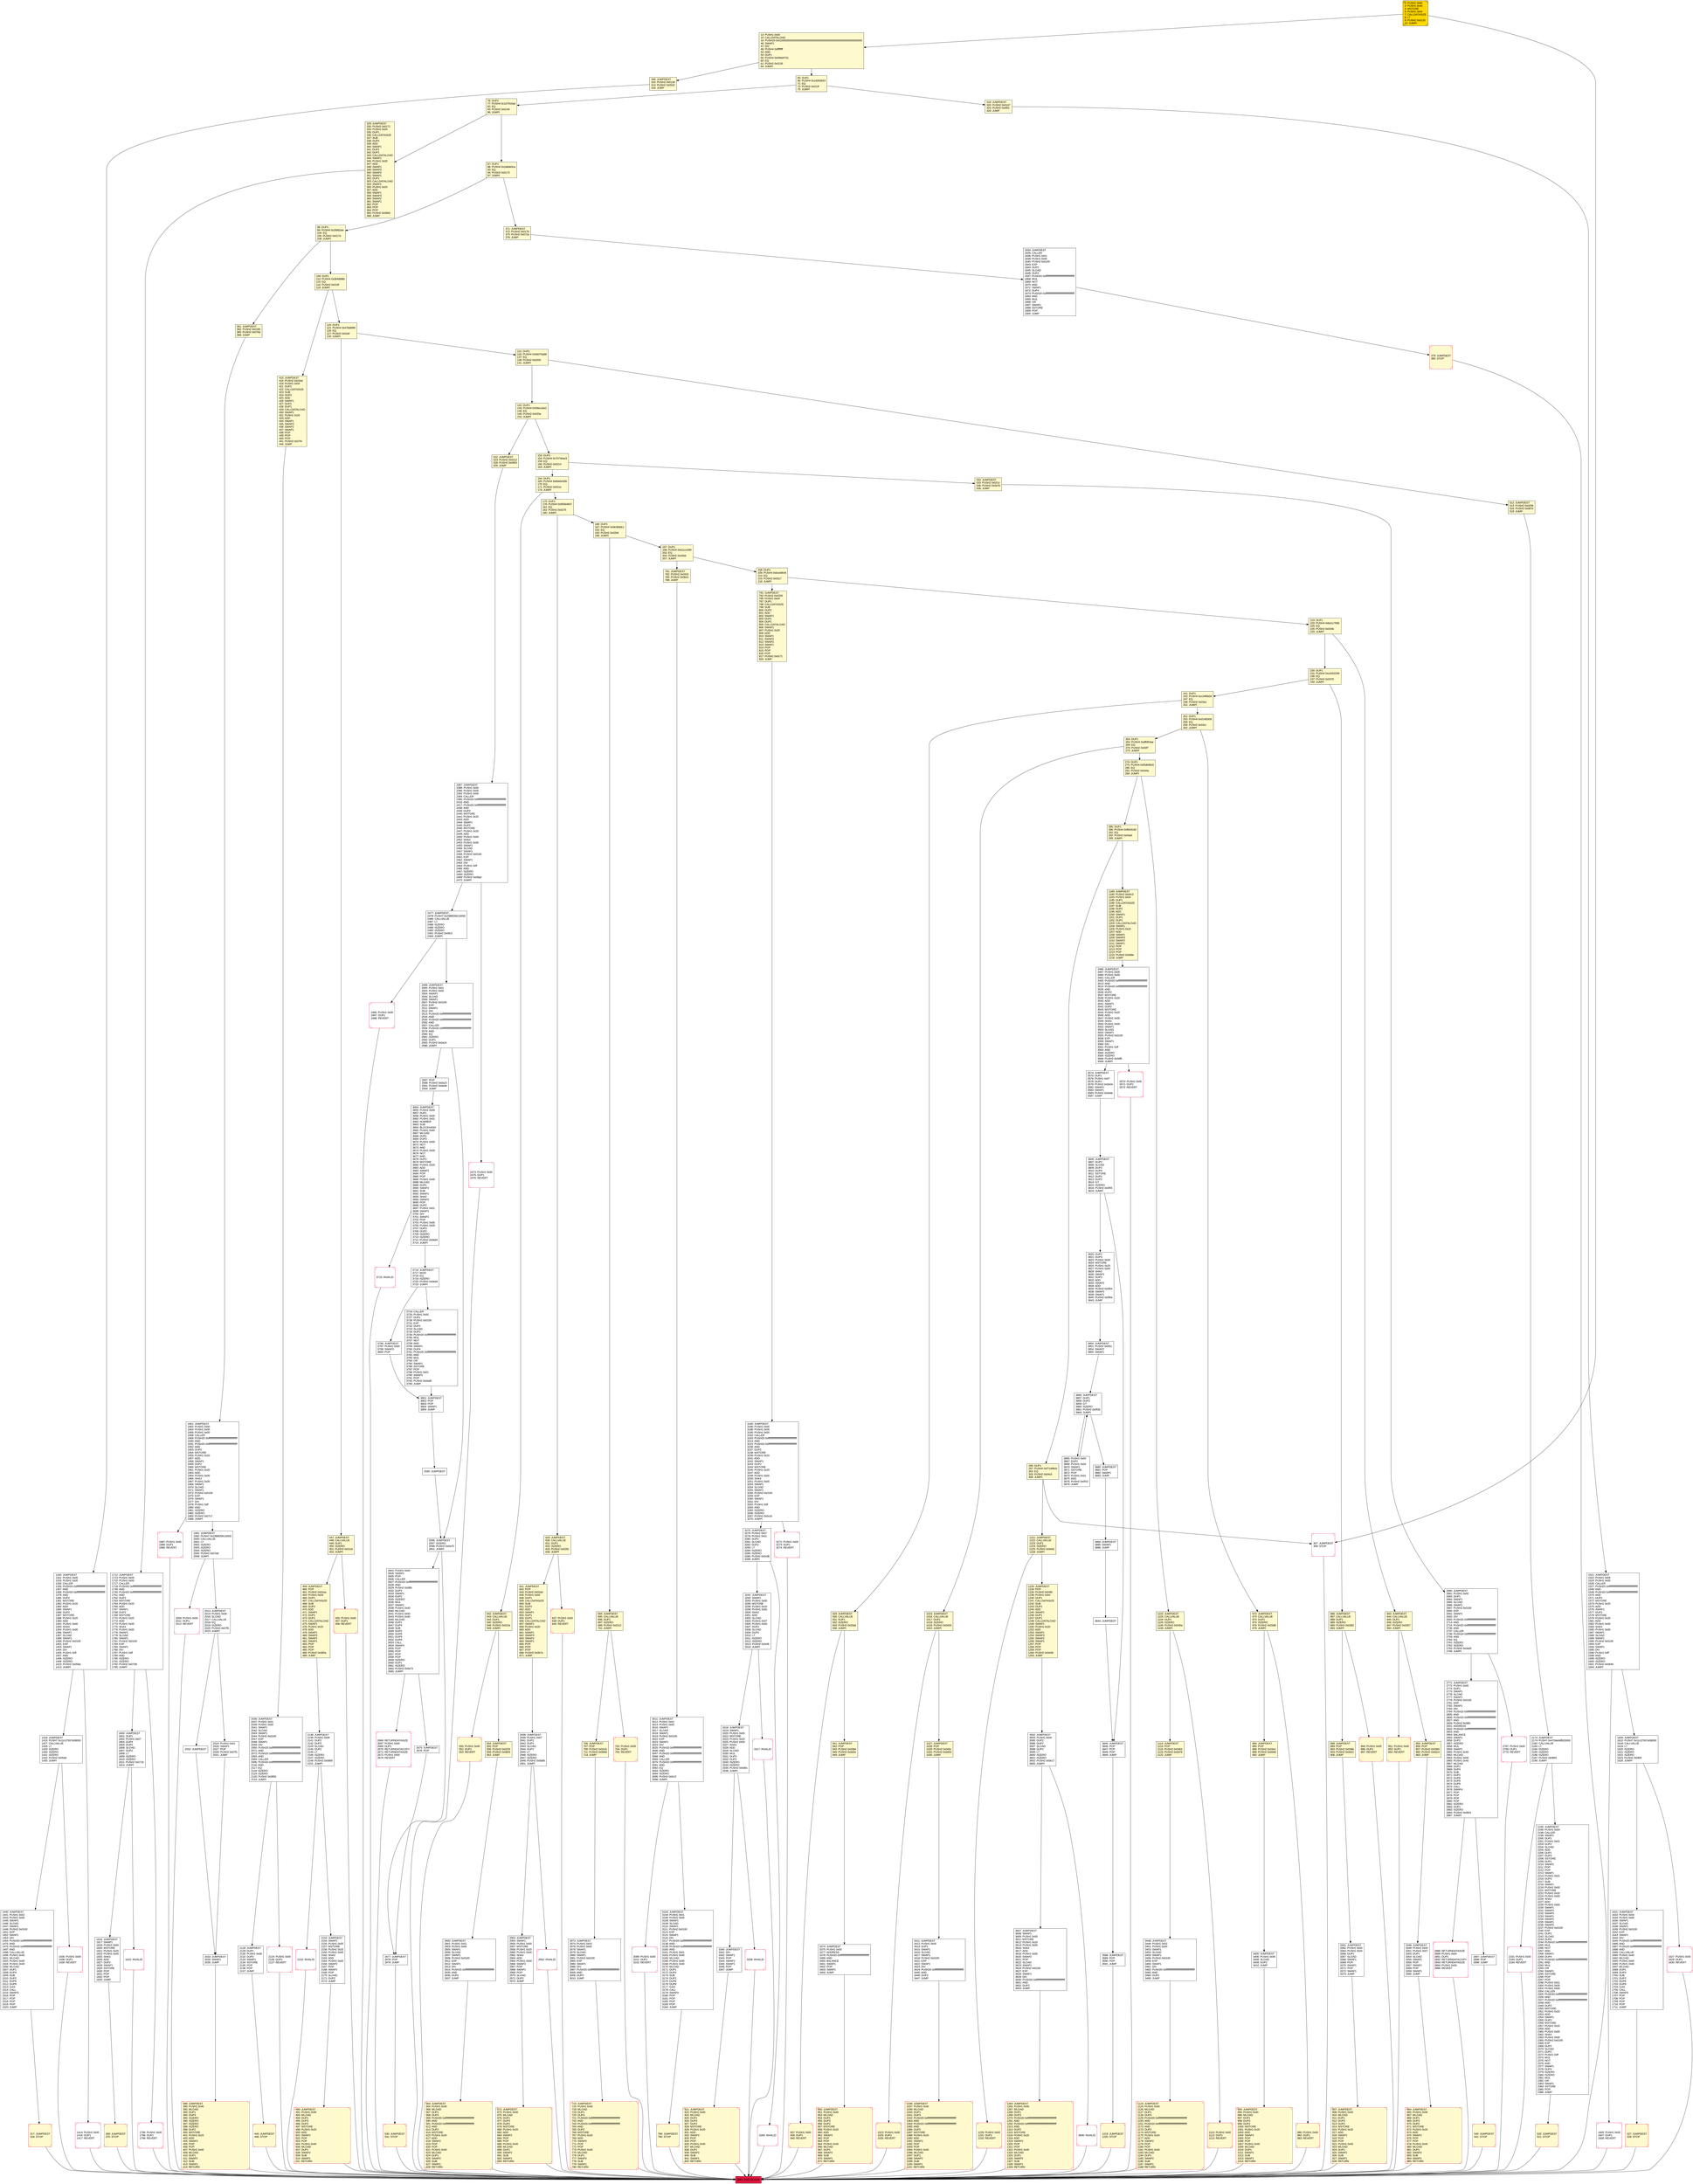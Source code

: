 digraph G {
bgcolor=transparent rankdir=UD;
node [shape=box style=filled color=black fillcolor=white fontname=arial fontcolor=black];
87 [label="87: DUP1\l88: PUSH4 0x2a8de0ca\l93: EQ\l94: PUSH2 0x0173\l97: JUMPI\l" fillcolor=lemonchiffon ];
886 [label="886: JUMPDEST\l887: CALLVALUE\l888: DUP1\l889: ISZERO\l890: PUSH2 0x0382\l893: JUMPI\l" fillcolor=lemonchiffon ];
950 [label="950: JUMPDEST\l951: PUSH1 0x40\l953: MLOAD\l954: DUP1\l955: DUP3\l956: DUP2\l957: MSTORE\l958: PUSH1 0x20\l960: ADD\l961: SWAP2\l962: POP\l963: POP\l964: PUSH1 0x40\l966: MLOAD\l967: DUP1\l968: SWAP2\l969: SUB\l970: SWAP1\l971: RETURN\l" fillcolor=lemonchiffon shape=Msquare color=crimson ];
3486 [label="3486: JUMPDEST\l3487: PUSH1 0x05\l3489: PUSH1 0x00\l3491: CALLER\l3492: PUSH20 0xffffffffffffffffffffffffffffffffffffffff\l3513: AND\l3514: PUSH20 0xffffffffffffffffffffffffffffffffffffffff\l3535: AND\l3536: DUP2\l3537: MSTORE\l3538: PUSH1 0x20\l3540: ADD\l3541: SWAP1\l3542: DUP2\l3543: MSTORE\l3544: PUSH1 0x20\l3546: ADD\l3547: PUSH1 0x00\l3549: SHA3\l3550: PUSH1 0x00\l3552: SWAP1\l3553: SLOAD\l3554: SWAP1\l3555: PUSH2 0x0100\l3558: EXP\l3559: SWAP1\l3560: DIV\l3561: PUSH1 0xff\l3563: AND\l3564: ISZERO\l3565: ISZERO\l3566: PUSH2 0x0df6\l3569: JUMPI\l" ];
0 [label="0: PUSH1 0x80\l2: PUSH1 0x40\l4: MSTORE\l5: PUSH1 0x04\l7: CALLDATASIZE\l8: LT\l9: PUSH2 0x0133\l12: JUMPI\l" fillcolor=lemonchiffon shape=Msquare fillcolor=gold ];
3607 [label="3607: JUMPDEST\l3608: SWAP1\l3609: PUSH1 0x00\l3611: MSTORE\l3612: PUSH1 0x20\l3614: PUSH1 0x00\l3616: SHA3\l3617: ADD\l3618: PUSH1 0x00\l3620: SWAP2\l3621: POP\l3622: SLOAD\l3623: SWAP1\l3624: PUSH2 0x0100\l3627: EXP\l3628: SWAP1\l3629: DIV\l3630: PUSH20 0xffffffffffffffffffffffffffffffffffffffff\l3651: AND\l3652: DUP2\l3653: JUMP\l" ];
937 [label="937: PUSH1 0x00\l939: DUP1\l940: REVERT\l" fillcolor=lemonchiffon shape=Msquare color=crimson ];
2473 [label="2473: PUSH1 0x00\l2475: DUP1\l2476: REVERT\l" shape=Msquare color=crimson ];
241 [label="241: DUP1\l242: PUSH4 0xc34f6b0d\l247: EQ\l248: PUSH2 0x03a1\l251: JUMPI\l" fillcolor=lemonchiffon ];
120 [label="120: DUP1\l121: PUSH4 0x47bb89f0\l126: EQ\l127: PUSH2 0x01bf\l130: JUMPI\l" fillcolor=lemonchiffon ];
781 [label="781: JUMPDEST\l782: PUSH2 0x0315\l785: PUSH2 0x0bc3\l788: JUMP\l" fillcolor=lemonchiffon ];
309 [label="309: JUMPDEST\l310: PUSH2 0x013d\l313: PUSH2 0x0532\l316: JUMP\l" fillcolor=lemonchiffon ];
672 [label="672: JUMPDEST\l673: PUSH1 0x40\l675: MLOAD\l676: DUP1\l677: DUP3\l678: DUP2\l679: MSTORE\l680: PUSH1 0x20\l682: ADD\l683: SWAP2\l684: POP\l685: POP\l686: PUSH1 0x40\l688: MLOAD\l689: DUP1\l690: SWAP2\l691: SUB\l692: SWAP1\l693: RETURN\l" fillcolor=lemonchiffon shape=Msquare color=crimson ];
76 [label="76: DUP1\l77: PUSH4 0x1d7915ad\l82: EQ\l83: PUSH2 0x0149\l86: JUMPI\l" fillcolor=lemonchiffon ];
3796 [label="3796: JUMPDEST\l3797: PUSH1 0x00\l3799: SWAP3\l3800: POP\l" ];
2495 [label="2495: PUSH1 0x00\l2497: DUP1\l2498: REVERT\l" shape=Msquare color=crimson ];
98 [label="98: DUP1\l99: PUSH4 0x2fdfd2ae\l104: EQ\l105: PUSH2 0x017d\l108: JUMPI\l" fillcolor=lemonchiffon ];
702 [label="702: PUSH1 0x00\l704: DUP1\l705: REVERT\l" fillcolor=lemonchiffon shape=Msquare color=crimson ];
3574 [label="3574: JUMPDEST\l3575: DUP1\l3576: PUSH1 0x07\l3578: DUP2\l3579: PUSH2 0x0e04\l3582: SWAP2\l3583: SWAP1\l3584: PUSH2 0x0ede\l3587: JUMP\l" ];
706 [label="706: JUMPDEST\l707: POP\l708: PUSH2 0x02cb\l711: PUSH2 0x0b9d\l714: JUMP\l" fillcolor=lemonchiffon ];
1414 [label="1414: PUSH1 0x00\l1416: DUP1\l1417: REVERT\l" shape=Msquare color=crimson ];
791 [label="791: JUMPDEST\l792: PUSH2 0x0335\l795: PUSH1 0x04\l797: DUP1\l798: CALLDATASIZE\l799: SUB\l800: DUP2\l801: ADD\l802: SWAP1\l803: DUP1\l804: DUP1\l805: CALLDATALOAD\l806: SWAP1\l807: PUSH1 0x20\l809: ADD\l810: SWAP1\l811: SWAP3\l812: SWAP2\l813: SWAP1\l814: POP\l815: POP\l816: POP\l817: PUSH2 0x0c71\l820: JUMP\l" fillcolor=lemonchiffon ];
445 [label="445: JUMPDEST\l446: STOP\l" fillcolor=lemonchiffon shape=Msquare color=crimson ];
1114 [label="1114: JUMPDEST\l1115: POP\l1116: PUSH2 0x0463\l1119: PUSH2 0x0d78\l1122: JUMP\l" fillcolor=lemonchiffon ];
2973 [label="2973: JUMPDEST\l2974: PUSH1 0x03\l2976: PUSH1 0x00\l2978: SWAP1\l2979: SLOAD\l2980: SWAP1\l2981: PUSH2 0x0100\l2984: EXP\l2985: SWAP1\l2986: DIV\l2987: PUSH20 0xffffffffffffffffffffffffffffffffffffffff\l3008: AND\l3009: DUP2\l3010: JUMP\l" ];
2191 [label="2191: PUSH1 0x00\l2193: DUP1\l2194: REVERT\l" shape=Msquare color=crimson ];
109 [label="109: DUP1\l110: PUSH4 0x3b4dbf8b\l115: EQ\l116: PUSH2 0x019f\l119: JUMPI\l" fillcolor=lemonchiffon ];
3887 [label="3887: EXIT BLOCK\l" fillcolor=crimson ];
1123 [label="1123: JUMPDEST\l1124: PUSH1 0x40\l1126: MLOAD\l1127: DUP1\l1128: DUP3\l1129: PUSH20 0xffffffffffffffffffffffffffffffffffffffff\l1150: AND\l1151: PUSH20 0xffffffffffffffffffffffffffffffffffffffff\l1172: AND\l1173: DUP2\l1174: MSTORE\l1175: PUSH1 0x20\l1177: ADD\l1178: SWAP2\l1179: POP\l1180: POP\l1181: PUSH1 0x40\l1183: MLOAD\l1184: DUP1\l1185: SWAP2\l1186: SUB\l1187: SWAP1\l1188: RETURN\l" fillcolor=lemonchiffon shape=Msquare color=crimson ];
3340 [label="3340: JUMPDEST\l3341: DIV\l3342: SWAP1\l3343: POP\l3344: SWAP2\l3345: SWAP1\l3346: POP\l3347: JUMP\l" ];
329 [label="329: JUMPDEST\l330: PUSH2 0x0171\l333: PUSH1 0x04\l335: DUP1\l336: CALLDATASIZE\l337: SUB\l338: DUP2\l339: ADD\l340: SWAP1\l341: DUP1\l342: DUP1\l343: CALLDATALOAD\l344: SWAP1\l345: PUSH1 0x20\l347: ADD\l348: SWAP1\l349: SWAP3\l350: SWAP2\l351: SWAP1\l352: DUP1\l353: CALLDATALOAD\l354: SWAP1\l355: PUSH1 0x20\l357: ADD\l358: SWAP1\l359: SWAP3\l360: SWAP2\l361: SWAP1\l362: POP\l363: POP\l364: POP\l365: PUSH2 0x06b0\l368: JUMP\l" fillcolor=lemonchiffon ];
2952 [label="2952: INVALID\l" shape=Msquare color=crimson ];
907 [label="907: JUMPDEST\l908: PUSH1 0x40\l910: MLOAD\l911: DUP1\l912: DUP3\l913: DUP2\l914: MSTORE\l915: PUSH1 0x20\l917: ADD\l918: SWAP2\l919: POP\l920: POP\l921: PUSH1 0x40\l923: MLOAD\l924: DUP1\l925: SWAP2\l926: SUB\l927: SWAP1\l928: RETURN\l" fillcolor=lemonchiffon shape=Msquare color=crimson ];
230 [label="230: DUP1\l231: PUSH4 0xc2e52206\l236: EQ\l237: PUSH2 0x0376\l240: JUMPI\l" fillcolor=lemonchiffon ];
3715 [label="3715: INVALID\l" shape=Msquare color=crimson ];
131 [label="131: DUP1\l132: PUSH4 0x56075a98\l137: EQ\l138: PUSH2 0x0200\l141: JUMPI\l" fillcolor=lemonchiffon ];
1436 [label="1436: PUSH1 0x00\l1438: DUP1\l1439: REVERT\l" shape=Msquare color=crimson ];
2032 [label="2032: JUMPDEST\l" ];
3820 [label="3820: DUP2\l3821: DUP4\l3822: PUSH1 0x00\l3824: MSTORE\l3825: PUSH1 0x20\l3827: PUSH1 0x00\l3829: SHA3\l3830: SWAP2\l3831: DUP3\l3832: ADD\l3833: SWAP2\l3834: ADD\l3835: PUSH2 0x0f04\l3838: SWAP2\l3839: SWAP1\l3840: PUSH2 0x0f0a\l3843: JUMP\l" ];
3361 [label="3361: JUMPDEST\l3362: PUSH1 0x00\l3364: PUSH1 0x04\l3366: DUP1\l3367: SLOAD\l3368: SWAP1\l3369: POP\l3370: SWAP1\l3371: POP\l3372: SWAP1\l3373: JUMP\l" ];
3185 [label="3185: JUMPDEST\l3186: PUSH1 0x00\l3188: PUSH1 0x05\l3190: PUSH1 0x00\l3192: CALLER\l3193: PUSH20 0xffffffffffffffffffffffffffffffffffffffff\l3214: AND\l3215: PUSH20 0xffffffffffffffffffffffffffffffffffffffff\l3236: AND\l3237: DUP2\l3238: MSTORE\l3239: PUSH1 0x20\l3241: ADD\l3242: SWAP1\l3243: DUP2\l3244: MSTORE\l3245: PUSH1 0x20\l3247: ADD\l3248: PUSH1 0x00\l3250: SHA3\l3251: PUSH1 0x00\l3253: SWAP1\l3254: SLOAD\l3255: SWAP1\l3256: PUSH2 0x0100\l3259: EXP\l3260: SWAP1\l3261: DIV\l3262: PUSH1 0xff\l3264: AND\l3265: ISZERO\l3266: ISZERO\l3267: PUSH2 0x0ccb\l3270: JUMPI\l" ];
2675 [label="2675: JUMPDEST\l2676: POP\l" ];
2033 [label="2033: JUMPDEST\l2034: SWAP1\l2035: JUMP\l" ];
1233 [label="1233: JUMPDEST\l1234: POP\l1235: PUSH2 0x04f0\l1238: PUSH1 0x04\l1240: DUP1\l1241: CALLDATASIZE\l1242: SUB\l1243: DUP2\l1244: ADD\l1245: SWAP1\l1246: DUP1\l1247: DUP1\l1248: CALLDATALOAD\l1249: SWAP1\l1250: PUSH1 0x20\l1252: ADD\l1253: SWAP1\l1254: SWAP3\l1255: SWAP2\l1256: SWAP1\l1257: POP\l1258: POP\l1259: POP\l1260: PUSH2 0x0e08\l1263: JUMP\l" fillcolor=lemonchiffon ];
3291 [label="3291: JUMPDEST\l3292: SWAP1\l3293: PUSH1 0x00\l3295: MSTORE\l3296: PUSH1 0x20\l3298: PUSH1 0x00\l3300: SHA3\l3301: ADD\l3302: SLOAD\l3303: PUSH1 0x07\l3305: PUSH1 0x00\l3307: DUP2\l3308: SLOAD\l3309: DUP2\l3310: LT\l3311: ISZERO\l3312: ISZERO\l3313: PUSH2 0x0cf6\l3316: JUMPI\l" ];
2024 [label="2024: PUSH1 0x01\l2026: SWAP1\l2027: POP\l2028: PUSH2 0x07f1\l2031: JUMP\l" ];
3275 [label="3275: JUMPDEST\l3276: PUSH1 0x07\l3278: PUSH1 0x01\l3280: DUP2\l3281: SLOAD\l3282: DUP2\l3283: LT\l3284: ISZERO\l3285: ISZERO\l3286: PUSH2 0x0cdb\l3289: JUMPI\l" ];
3317 [label="3317: INVALID\l" shape=Msquare color=crimson ];
3318 [label="3318: JUMPDEST\l3319: SWAP1\l3320: PUSH1 0x00\l3322: MSTORE\l3323: PUSH1 0x20\l3325: PUSH1 0x00\l3327: SHA3\l3328: ADD\l3329: SLOAD\l3330: MUL\l3331: DUP3\l3332: DUP2\l3333: ISZERO\l3334: ISZERO\l3335: PUSH2 0x0d0c\l3338: JUMPI\l" ];
274 [label="274: DUP1\l275: PUSH4 0xf5db9820\l280: EQ\l281: PUSH2 0x044e\l284: JUMPI\l" fillcolor=lemonchiffon ];
2477 [label="2477: JUMPDEST\l2478: PUSH7 0x2386f26fc10000\l2486: CALLVALUE\l2487: LT\l2488: ISZERO\l2489: ISZERO\l2490: ISZERO\l2491: PUSH2 0x09c3\l2494: JUMPI\l" ];
3588 [label="3588: JUMPDEST\l3589: POP\l3590: POP\l3591: JUMP\l" ];
3011 [label="3011: JUMPDEST\l3012: PUSH1 0x01\l3014: PUSH1 0x00\l3016: SWAP1\l3017: SLOAD\l3018: SWAP1\l3019: PUSH2 0x0100\l3022: EXP\l3023: SWAP1\l3024: DIV\l3025: PUSH20 0xffffffffffffffffffffffffffffffffffffffff\l3046: AND\l3047: PUSH20 0xffffffffffffffffffffffffffffffffffffffff\l3068: AND\l3069: CALLER\l3070: PUSH20 0xffffffffffffffffffffffffffffffffffffffff\l3091: AND\l3092: EQ\l3093: ISZERO\l3094: ISZERO\l3095: PUSH2 0x0c1f\l3098: JUMPI\l" ];
993 [label="993: JUMPDEST\l994: PUSH1 0x40\l996: MLOAD\l997: DUP1\l998: DUP3\l999: DUP2\l1000: MSTORE\l1001: PUSH1 0x20\l1003: ADD\l1004: SWAP2\l1005: POP\l1006: POP\l1007: PUSH1 0x40\l1009: MLOAD\l1010: DUP1\l1011: SWAP2\l1012: SUB\l1013: SWAP1\l1014: RETURN\l" fillcolor=lemonchiffon shape=Msquare color=crimson ];
2677 [label="2677: JUMPDEST\l2678: POP\l2679: JUMP\l" ];
2680 [label="2680: JUMPDEST\l2681: PUSH1 0x00\l2683: DUP1\l2684: SWAP1\l2685: SLOAD\l2686: SWAP1\l2687: PUSH2 0x0100\l2690: EXP\l2691: SWAP1\l2692: DIV\l2693: PUSH20 0xffffffffffffffffffffffffffffffffffffffff\l2714: AND\l2715: PUSH20 0xffffffffffffffffffffffffffffffffffffffff\l2736: AND\l2737: CALLER\l2738: PUSH20 0xffffffffffffffffffffffffffffffffffffffff\l2759: AND\l2760: EQ\l2761: ISZERO\l2762: ISZERO\l2763: PUSH2 0x0ad3\l2766: JUMPI\l" ];
2888 [label="2888: RETURNDATASIZE\l2889: PUSH1 0x00\l2891: DUP1\l2892: RETURNDATACOPY\l2893: RETURNDATASIZE\l2894: PUSH1 0x00\l2896: REVERT\l" shape=Msquare color=crimson ];
3570 [label="3570: PUSH1 0x00\l3572: DUP1\l3573: REVERT\l" shape=Msquare color=crimson ];
219 [label="219: DUP1\l220: PUSH4 0xbe1c766b\l225: EQ\l226: PUSH2 0x034b\l229: JUMPI\l" fillcolor=lemonchiffon ];
1219 [label="1219: JUMPDEST\l1220: STOP\l" fillcolor=lemonchiffon shape=Msquare color=crimson ];
1418 [label="1418: JUMPDEST\l1419: PUSH7 0x11c37937e08000\l1427: CALLVALUE\l1428: LT\l1429: ISZERO\l1430: ISZERO\l1431: ISZERO\l1432: PUSH2 0x05a0\l1435: JUMPI\l" ];
3865 [label="3865: PUSH1 0x00\l3867: DUP2\l3868: PUSH1 0x00\l3870: SWAP1\l3871: SSTORE\l3872: POP\l3873: PUSH1 0x01\l3875: ADD\l3876: PUSH2 0x0f10\l3879: JUMP\l" ];
972 [label="972: JUMPDEST\l973: CALLVALUE\l974: DUP1\l975: ISZERO\l976: PUSH2 0x03d8\l979: JUMPI\l" fillcolor=lemonchiffon ];
490 [label="490: JUMPDEST\l491: PUSH1 0x40\l493: MLOAD\l494: DUP1\l495: DUP3\l496: DUP2\l497: MSTORE\l498: PUSH1 0x20\l500: ADD\l501: SWAP2\l502: POP\l503: POP\l504: PUSH1 0x40\l506: MLOAD\l507: DUP1\l508: SWAP2\l509: SUB\l510: SWAP1\l511: RETURN\l" fillcolor=lemonchiffon shape=Msquare color=crimson ];
1521 [label="1521: JUMPDEST\l1522: PUSH1 0x05\l1524: PUSH1 0x00\l1526: CALLER\l1527: PUSH20 0xffffffffffffffffffffffffffffffffffffffff\l1548: AND\l1549: PUSH20 0xffffffffffffffffffffffffffffffffffffffff\l1570: AND\l1571: DUP2\l1572: MSTORE\l1573: PUSH1 0x20\l1575: ADD\l1576: SWAP1\l1577: DUP2\l1578: MSTORE\l1579: PUSH1 0x20\l1581: ADD\l1582: PUSH1 0x00\l1584: SHA3\l1585: PUSH1 0x00\l1587: SWAP1\l1588: SLOAD\l1589: SWAP1\l1590: PUSH2 0x0100\l1593: EXP\l1594: SWAP1\l1595: DIV\l1596: PUSH1 0xff\l1598: AND\l1599: ISZERO\l1600: ISZERO\l1601: PUSH2 0x0649\l1604: JUMPI\l" ];
1023 [label="1023: PUSH1 0x00\l1025: DUP1\l1026: REVERT\l" fillcolor=lemonchiffon shape=Msquare color=crimson ];
1036 [label="1036: JUMPDEST\l1037: PUSH1 0x40\l1039: MLOAD\l1040: DUP1\l1041: DUP3\l1042: PUSH20 0xffffffffffffffffffffffffffffffffffffffff\l1063: AND\l1064: PUSH20 0xffffffffffffffffffffffffffffffffffffffff\l1085: AND\l1086: DUP2\l1087: MSTORE\l1088: PUSH1 0x20\l1090: ADD\l1091: SWAP2\l1092: POP\l1093: POP\l1094: PUSH1 0x40\l1096: MLOAD\l1097: DUP1\l1098: SWAP2\l1099: SUB\l1100: SWAP1\l1101: RETURN\l" fillcolor=lemonchiffon shape=Msquare color=crimson ];
563 [label="563: JUMPDEST\l564: PUSH1 0x40\l566: MLOAD\l567: DUP1\l568: DUP3\l569: PUSH20 0xffffffffffffffffffffffffffffffffffffffff\l590: AND\l591: PUSH20 0xffffffffffffffffffffffffffffffffffffffff\l612: AND\l613: DUP2\l614: MSTORE\l615: PUSH1 0x20\l617: ADD\l618: SWAP2\l619: POP\l620: POP\l621: PUSH1 0x40\l623: MLOAD\l624: DUP1\l625: SWAP2\l626: SUB\l627: SWAP1\l628: RETURN\l" fillcolor=lemonchiffon shape=Msquare color=crimson ];
2153 [label="2153: JUMPDEST\l2154: SWAP1\l2155: PUSH1 0x00\l2157: MSTORE\l2158: PUSH1 0x20\l2160: PUSH1 0x00\l2162: SHA3\l2163: ADD\l2164: PUSH1 0x00\l2166: SWAP2\l2167: POP\l2168: SWAP1\l2169: POP\l2170: SLOAD\l2171: DUP2\l2172: JUMP\l" ];
296 [label="296: DUP1\l297: PUSH4 0xf71d96cb\l302: EQ\l303: PUSH2 0x04c5\l306: JUMPI\l" fillcolor=lemonchiffon ];
1987 [label="1987: PUSH1 0x00\l1989: DUP1\l1990: REVERT\l" shape=Msquare color=crimson ];
1712 [label="1712: JUMPDEST\l1713: PUSH1 0x05\l1715: PUSH1 0x00\l1717: CALLER\l1718: PUSH20 0xffffffffffffffffffffffffffffffffffffffff\l1739: AND\l1740: PUSH20 0xffffffffffffffffffffffffffffffffffffffff\l1761: AND\l1762: DUP2\l1763: MSTORE\l1764: PUSH1 0x20\l1766: ADD\l1767: SWAP1\l1768: DUP2\l1769: MSTORE\l1770: PUSH1 0x20\l1772: ADD\l1773: PUSH1 0x00\l1775: SHA3\l1776: PUSH1 0x00\l1778: SWAP1\l1779: SLOAD\l1780: SWAP1\l1781: PUSH2 0x0100\l1784: EXP\l1785: SWAP1\l1786: DIV\l1787: PUSH1 0xff\l1789: AND\l1790: ISZERO\l1791: ISZERO\l1792: PUSH2 0x0708\l1795: JUMPI\l" ];
2499 [label="2499: JUMPDEST\l2500: PUSH1 0x01\l2502: PUSH1 0x00\l2504: SWAP1\l2505: SLOAD\l2506: SWAP1\l2507: PUSH2 0x0100\l2510: EXP\l2511: SWAP1\l2512: DIV\l2513: PUSH20 0xffffffffffffffffffffffffffffffffffffffff\l2534: AND\l2535: PUSH20 0xffffffffffffffffffffffffffffffffffffffff\l2556: AND\l2557: CALLER\l2558: PUSH20 0xffffffffffffffffffffffffffffffffffffffff\l2579: AND\l2580: EQ\l2581: ISZERO\l2582: DUP1\l2583: PUSH2 0x0a24\l2586: JUMPI\l" ];
3411 [label="3411: JUMPDEST\l3412: PUSH1 0x00\l3414: DUP1\l3415: SWAP1\l3416: SLOAD\l3417: SWAP1\l3418: PUSH2 0x0100\l3421: EXP\l3422: SWAP1\l3423: DIV\l3424: PUSH20 0xffffffffffffffffffffffffffffffffffffffff\l3445: AND\l3446: DUP2\l3447: JUMP\l" ];
3290 [label="3290: INVALID\l" shape=Msquare color=crimson ];
455 [label="455: PUSH1 0x00\l457: DUP1\l458: REVERT\l" fillcolor=lemonchiffon shape=Msquare color=crimson ];
3271 [label="3271: PUSH1 0x00\l3273: DUP1\l3274: REVERT\l" shape=Msquare color=crimson ];
1901 [label="1901: JUMPDEST\l1902: PUSH1 0x00\l1904: PUSH1 0x05\l1906: PUSH1 0x00\l1908: CALLER\l1909: PUSH20 0xffffffffffffffffffffffffffffffffffffffff\l1930: AND\l1931: PUSH20 0xffffffffffffffffffffffffffffffffffffffff\l1952: AND\l1953: DUP2\l1954: MSTORE\l1955: PUSH1 0x20\l1957: ADD\l1958: SWAP1\l1959: DUP2\l1960: MSTORE\l1961: PUSH1 0x20\l1963: ADD\l1964: PUSH1 0x00\l1966: SHA3\l1967: PUSH1 0x00\l1969: SWAP1\l1970: SLOAD\l1971: SWAP1\l1972: PUSH2 0x0100\l1975: EXP\l1976: SWAP1\l1977: DIV\l1978: PUSH1 0xff\l1980: AND\l1981: ISZERO\l1982: ISZERO\l1983: PUSH2 0x07c7\l1986: JUMPI\l" ];
1800 [label="1800: JUMPDEST\l1801: DUP1\l1802: PUSH1 0x07\l1804: DUP4\l1805: DUP2\l1806: SLOAD\l1807: DUP2\l1808: LT\l1809: ISZERO\l1810: ISZERO\l1811: PUSH2 0x0718\l1814: JUMPI\l" ];
3716 [label="3716: JUMPDEST\l3717: MOD\l3718: EQ\l3719: ISZERO\l3720: PUSH2 0x0ed4\l3723: JUMPI\l" ];
1229 [label="1229: PUSH1 0x00\l1231: DUP1\l1232: REVERT\l" fillcolor=lemonchiffon shape=Msquare color=crimson ];
2767 [label="2767: PUSH1 0x00\l2769: DUP1\l2770: REVERT\l" shape=Msquare color=crimson ];
2666 [label="2666: RETURNDATASIZE\l2667: PUSH1 0x00\l2669: DUP1\l2670: RETURNDATACOPY\l2671: RETURNDATASIZE\l2672: PUSH1 0x00\l2674: REVERT\l" shape=Msquare color=crimson ];
694 [label="694: JUMPDEST\l695: CALLVALUE\l696: DUP1\l697: ISZERO\l698: PUSH2 0x02c2\l701: JUMPI\l" fillcolor=lemonchiffon ];
65 [label="65: DUP1\l66: PUSH4 0x1d263b53\l71: EQ\l72: PUSH2 0x013f\l75: JUMPI\l" fillcolor=lemonchiffon ];
980 [label="980: PUSH1 0x00\l982: DUP1\l983: REVERT\l" fillcolor=lemonchiffon shape=Msquare color=crimson ];
1609 [label="1609: JUMPDEST\l1610: PUSH7 0x11c37937e08000\l1618: CALLVALUE\l1619: LT\l1620: ISZERO\l1621: ISZERO\l1622: ISZERO\l1623: PUSH2 0x065f\l1626: JUMPI\l" ];
2897 [label="2897: JUMPDEST\l2898: POP\l2899: JUMP\l" ];
3348 [label="3348: JUMPDEST\l3349: PUSH1 0x00\l3351: PUSH1 0x07\l3353: DUP1\l3354: SLOAD\l3355: SWAP1\l3356: POP\l3357: SWAP1\l3358: POP\l3359: SWAP1\l3360: JUMP\l" ];
2009 [label="2009: PUSH1 0x00\l2011: DUP1\l2012: REVERT\l" shape=Msquare color=crimson ];
2128 [label="2128: JUMPDEST\l2129: DUP1\l2130: PUSH1 0x06\l2132: DUP2\l2133: SWAP1\l2134: SSTORE\l2135: POP\l2136: POP\l2137: JUMP\l" ];
252 [label="252: DUP1\l253: PUSH4 0xd1efd30d\l258: EQ\l259: PUSH2 0x03cc\l262: JUMPI\l" fillcolor=lemonchiffon ];
1440 [label="1440: JUMPDEST\l1441: PUSH1 0x02\l1443: PUSH1 0x00\l1445: SWAP1\l1446: SLOAD\l1447: SWAP1\l1448: PUSH2 0x0100\l1451: EXP\l1452: SWAP1\l1453: DIV\l1454: PUSH20 0xffffffffffffffffffffffffffffffffffffffff\l1475: AND\l1476: PUSH20 0xffffffffffffffffffffffffffffffffffffffff\l1497: AND\l1498: CALLVALUE\l1499: PUSH1 0x40\l1501: MLOAD\l1502: PUSH1 0x00\l1504: PUSH1 0x40\l1506: MLOAD\l1507: DUP1\l1508: DUP4\l1509: SUB\l1510: DUP2\l1511: DUP6\l1512: DUP8\l1513: GAS\l1514: CALL\l1515: SWAP3\l1516: POP\l1517: POP\l1518: POP\l1519: POP\l1520: JUMP\l" ];
3724 [label="3724: CALLER\l3725: PUSH1 0x00\l3727: DUP1\l3728: PUSH2 0x0100\l3731: EXP\l3732: DUP2\l3733: SLOAD\l3734: DUP2\l3735: PUSH20 0xffffffffffffffffffffffffffffffffffffffff\l3756: MUL\l3757: NOT\l3758: AND\l3759: SWAP1\l3760: DUP4\l3761: PUSH20 0xffffffffffffffffffffffffffffffffffffffff\l3782: AND\l3783: MUL\l3784: OR\l3785: SWAP1\l3786: SSTORE\l3787: POP\l3788: PUSH1 0x01\l3790: SWAP3\l3791: POP\l3792: PUSH2 0x0ed9\l3795: JUMP\l" ];
542 [label="542: JUMPDEST\l543: CALLVALUE\l544: DUP1\l545: ISZERO\l546: PUSH2 0x022a\l549: JUMPI\l" fillcolor=lemonchiffon ];
789 [label="789: JUMPDEST\l790: STOP\l" fillcolor=lemonchiffon shape=Msquare color=crimson ];
1991 [label="1991: JUMPDEST\l1992: PUSH7 0x2386f26fc10000\l2000: CALLVALUE\l2001: LT\l2002: ISZERO\l2003: ISZERO\l2004: ISZERO\l2005: PUSH2 0x07dd\l2008: JUMPI\l" ];
2953 [label="2953: JUMPDEST\l2954: SWAP1\l2955: PUSH1 0x00\l2957: MSTORE\l2958: PUSH1 0x20\l2960: PUSH1 0x00\l2962: SHA3\l2963: ADD\l2964: PUSH1 0x00\l2966: SWAP2\l2967: POP\l2968: SWAP1\l2969: POP\l2970: SLOAD\l2971: DUP2\l2972: JUMP\l" ];
2602 [label="2602: PUSH1 0x00\l2604: SWAP1\l2605: POP\l2606: CALLER\l2607: PUSH20 0xffffffffffffffffffffffffffffffffffffffff\l2628: AND\l2629: PUSH2 0x08fc\l2632: DUP3\l2633: SWAP1\l2634: DUP2\l2635: ISZERO\l2636: MUL\l2637: SWAP1\l2638: PUSH1 0x40\l2640: MLOAD\l2641: PUSH1 0x00\l2643: PUSH1 0x40\l2645: MLOAD\l2646: DUP1\l2647: DUP4\l2648: SUB\l2649: DUP2\l2650: DUP6\l2651: DUP9\l2652: DUP9\l2653: CALL\l2654: SWAP4\l2655: POP\l2656: POP\l2657: POP\l2658: POP\l2659: ISZERO\l2660: DUP1\l2661: ISZERO\l2662: PUSH2 0x0a73\l2665: JUMPI\l" ];
3801 [label="3801: JUMPDEST\l3802: POP\l3803: POP\l3804: SWAP1\l3805: JUMP\l" ];
1221 [label="1221: JUMPDEST\l1222: CALLVALUE\l1223: DUP1\l1224: ISZERO\l1225: PUSH2 0x04d1\l1228: JUMPI\l" fillcolor=lemonchiffon ];
530 [label="530: JUMPDEST\l531: STOP\l" fillcolor=lemonchiffon shape=Msquare color=crimson ];
821 [label="821: JUMPDEST\l822: PUSH1 0x40\l824: MLOAD\l825: DUP1\l826: DUP3\l827: DUP2\l828: MSTORE\l829: PUSH1 0x20\l831: ADD\l832: SWAP2\l833: POP\l834: POP\l835: PUSH1 0x40\l837: MLOAD\l838: DUP1\l839: SWAP2\l840: SUB\l841: SWAP1\l842: RETURN\l" fillcolor=lemonchiffon shape=Msquare color=crimson ];
550 [label="550: PUSH1 0x00\l552: DUP1\l553: REVERT\l" fillcolor=lemonchiffon shape=Msquare color=crimson ];
540 [label="540: JUMPDEST\l541: STOP\l" fillcolor=lemonchiffon shape=Msquare color=crimson ];
1027 [label="1027: JUMPDEST\l1028: POP\l1029: PUSH2 0x040c\l1032: PUSH2 0x0d53\l1035: JUMP\l" fillcolor=lemonchiffon ];
3103 [label="3103: JUMPDEST\l3104: PUSH1 0x01\l3106: PUSH1 0x00\l3108: SWAP1\l3109: SLOAD\l3110: SWAP1\l3111: PUSH2 0x0100\l3114: EXP\l3115: SWAP1\l3116: DIV\l3117: PUSH20 0xffffffffffffffffffffffffffffffffffffffff\l3138: AND\l3139: PUSH20 0xffffffffffffffffffffffffffffffffffffffff\l3160: AND\l3161: PUSH1 0x01\l3163: PUSH1 0x40\l3165: MLOAD\l3166: PUSH1 0x00\l3168: PUSH1 0x40\l3170: MLOAD\l3171: DUP1\l3172: DUP4\l3173: SUB\l3174: DUP2\l3175: DUP6\l3176: DUP8\l3177: GAS\l3178: CALL\l3179: SWAP3\l3180: POP\l3181: POP\l3182: POP\l3183: POP\l3184: JUMP\l" ];
522 [label="522: JUMPDEST\l523: PUSH2 0x0212\l526: PUSH2 0x0953\l529: JUMP\l" fillcolor=lemonchiffon ];
2596 [label="2596: JUMPDEST\l2597: ISZERO\l2598: PUSH2 0x0a75\l2601: JUMPI\l" ];
319 [label="319: JUMPDEST\l320: PUSH2 0x0147\l323: PUSH2 0x05f1\l326: JUMP\l" fillcolor=lemonchiffon ];
186 [label="186: DUP1\l187: PUSH4 0x9e3b9dc1\l192: EQ\l193: PUSH2 0x02b6\l196: JUMPI\l" fillcolor=lemonchiffon ];
381 [label="381: JUMPDEST\l382: PUSH2 0x0185\l385: PUSH2 0x076d\l388: JUMP\l" fillcolor=lemonchiffon ];
3374 [label="3374: JUMPDEST\l3375: PUSH1 0x00\l3377: ADDRESS\l3378: PUSH20 0xffffffffffffffffffffffffffffffffffffffff\l3399: AND\l3400: BALANCE\l3401: SWAP1\l3402: POP\l3403: SWAP1\l3404: JUMP\l" ];
2938 [label="2938: JUMPDEST\l2939: PUSH1 0x07\l2941: DUP2\l2942: DUP2\l2943: SLOAD\l2944: DUP2\l2945: LT\l2946: ISZERO\l2947: ISZERO\l2948: PUSH2 0x0b89\l2951: JUMPI\l" ];
197 [label="197: DUP1\l198: PUSH4 0xb11cc099\l203: EQ\l204: PUSH2 0x030d\l207: JUMPI\l" fillcolor=lemonchiffon ];
208 [label="208: DUP1\l209: PUSH4 0xbced9cfd\l214: EQ\l215: PUSH2 0x0317\l218: JUMPI\l" fillcolor=lemonchiffon ];
715 [label="715: JUMPDEST\l716: PUSH1 0x40\l718: MLOAD\l719: DUP1\l720: DUP3\l721: PUSH20 0xffffffffffffffffffffffffffffffffffffffff\l742: AND\l743: PUSH20 0xffffffffffffffffffffffffffffffffffffffff\l764: AND\l765: DUP2\l766: MSTORE\l767: PUSH1 0x20\l769: ADD\l770: SWAP2\l771: POP\l772: POP\l773: PUSH1 0x40\l775: MLOAD\l776: DUP1\l777: SWAP2\l778: SUB\l779: SWAP1\l780: RETURN\l" fillcolor=lemonchiffon shape=Msquare color=crimson ];
3884 [label="3884: JUMPDEST\l3885: SWAP1\l3886: JUMP\l" ];
415 [label="415: JUMPDEST\l416: PUSH2 0x01bd\l419: PUSH1 0x04\l421: DUP1\l422: CALLDATASIZE\l423: SUB\l424: DUP2\l425: ADD\l426: SWAP1\l427: DUP1\l428: DUP1\l429: CALLDATALOAD\l430: SWAP1\l431: PUSH1 0x20\l433: ADD\l434: SWAP1\l435: SWAP3\l436: SWAP2\l437: SWAP1\l438: POP\l439: POP\l440: POP\l441: PUSH2 0x07f4\l444: JUMP\l" fillcolor=lemonchiffon ];
142 [label="142: DUP1\l143: PUSH4 0x59eca3e2\l148: EQ\l149: PUSH2 0x020a\l152: JUMPI\l" fillcolor=lemonchiffon ];
520 [label="520: JUMPDEST\l521: STOP\l" fillcolor=lemonchiffon shape=Msquare color=crimson ];
3856 [label="3856: JUMPDEST\l3857: DUP1\l3858: DUP3\l3859: GT\l3860: ISZERO\l3861: PUSH2 0x0f28\l3864: JUMPI\l" ];
1834 [label="1834: JUMPDEST\l1835: CALLER\l1836: PUSH1 0x01\l1838: PUSH1 0x00\l1840: PUSH2 0x0100\l1843: EXP\l1844: DUP2\l1845: SLOAD\l1846: DUP2\l1847: PUSH20 0xffffffffffffffffffffffffffffffffffffffff\l1868: MUL\l1869: NOT\l1870: AND\l1871: SWAP1\l1872: DUP4\l1873: PUSH20 0xffffffffffffffffffffffffffffffffffffffff\l1894: AND\l1895: MUL\l1896: OR\l1897: SWAP1\l1898: SSTORE\l1899: POP\l1900: JUMP\l" ];
371 [label="371: JUMPDEST\l372: PUSH2 0x017b\l375: PUSH2 0x072a\l378: JUMP\l" fillcolor=lemonchiffon ];
1264 [label="1264: JUMPDEST\l1265: PUSH1 0x40\l1267: MLOAD\l1268: DUP1\l1269: DUP3\l1270: PUSH20 0xffffffffffffffffffffffffffffffffffffffff\l1291: AND\l1292: PUSH20 0xffffffffffffffffffffffffffffffffffffffff\l1313: AND\l1314: DUP2\l1315: MSTORE\l1316: PUSH1 0x20\l1318: ADD\l1319: SWAP2\l1320: POP\l1321: POP\l1322: PUSH1 0x40\l1324: MLOAD\l1325: DUP1\l1326: SWAP2\l1327: SUB\l1328: SWAP1\l1329: RETURN\l" fillcolor=lemonchiffon shape=Msquare color=crimson ];
1796 [label="1796: PUSH1 0x00\l1798: DUP1\l1799: REVERT\l" shape=Msquare color=crimson ];
307 [label="307: JUMPDEST\l308: STOP\l" shape=Msquare color=crimson ];
1815 [label="1815: INVALID\l" shape=Msquare color=crimson ];
317 [label="317: JUMPDEST\l318: STOP\l" fillcolor=lemonchiffon shape=Msquare color=crimson ];
2771 [label="2771: JUMPDEST\l2772: PUSH1 0x00\l2774: DUP1\l2775: SWAP1\l2776: SLOAD\l2777: SWAP1\l2778: PUSH2 0x0100\l2781: EXP\l2782: SWAP1\l2783: DIV\l2784: PUSH20 0xffffffffffffffffffffffffffffffffffffffff\l2805: AND\l2806: PUSH20 0xffffffffffffffffffffffffffffffffffffffff\l2827: AND\l2828: PUSH2 0x08fc\l2831: ADDRESS\l2832: PUSH20 0xffffffffffffffffffffffffffffffffffffffff\l2853: AND\l2854: BALANCE\l2855: SWAP1\l2856: DUP2\l2857: ISZERO\l2858: MUL\l2859: SWAP1\l2860: PUSH1 0x40\l2862: MLOAD\l2863: PUSH1 0x00\l2865: PUSH1 0x40\l2867: MLOAD\l2868: DUP1\l2869: DUP4\l2870: SUB\l2871: DUP2\l2872: DUP6\l2873: DUP9\l2874: DUP9\l2875: CALL\l2876: SWAP4\l2877: POP\l2878: POP\l2879: POP\l2880: POP\l2881: ISZERO\l2882: DUP1\l2883: ISZERO\l2884: PUSH2 0x0b51\l2887: JUMPI\l" ];
3606 [label="3606: INVALID\l" shape=Msquare color=crimson ];
3850 [label="3850: JUMPDEST\l3851: PUSH2 0x0f2c\l3854: SWAP2\l3855: SWAP1\l" ];
285 [label="285: DUP1\l286: PUSH4 0xf6fc8160\l291: EQ\l292: PUSH2 0x04a5\l295: JUMPI\l" fillcolor=lemonchiffon ];
641 [label="641: JUMPDEST\l642: POP\l643: PUSH2 0x02a0\l646: PUSH1 0x04\l648: DUP1\l649: CALLDATASIZE\l650: SUB\l651: DUP2\l652: ADD\l653: SWAP1\l654: DUP1\l655: DUP1\l656: CALLDATALOAD\l657: SWAP1\l658: PUSH1 0x20\l660: ADD\l661: SWAP1\l662: SWAP3\l663: SWAP2\l664: SWAP1\l665: POP\l666: POP\l667: POP\l668: PUSH2 0x0b7a\l671: JUMP\l" fillcolor=lemonchiffon ];
512 [label="512: JUMPDEST\l513: PUSH2 0x0208\l516: PUSH2 0x087d\l519: JUMP\l" fillcolor=lemonchiffon ];
2387 [label="2387: JUMPDEST\l2388: PUSH1 0x00\l2390: PUSH1 0x05\l2392: PUSH1 0x00\l2394: CALLER\l2395: PUSH20 0xffffffffffffffffffffffffffffffffffffffff\l2416: AND\l2417: PUSH20 0xffffffffffffffffffffffffffffffffffffffff\l2438: AND\l2439: DUP2\l2440: MSTORE\l2441: PUSH1 0x20\l2443: ADD\l2444: SWAP1\l2445: DUP2\l2446: MSTORE\l2447: PUSH1 0x20\l2449: ADD\l2450: PUSH1 0x00\l2452: SHA3\l2453: PUSH1 0x00\l2455: SWAP1\l2456: SLOAD\l2457: SWAP1\l2458: PUSH2 0x0100\l2461: EXP\l2462: SWAP1\l2463: DIV\l2464: PUSH1 0xff\l2466: AND\l2467: ISZERO\l2468: ISZERO\l2469: PUSH2 0x09ad\l2472: JUMPI\l" ];
2013 [label="2013: JUMPDEST\l2014: PUSH1 0x06\l2016: SLOAD\l2017: CALLVALUE\l2018: EQ\l2019: ISZERO\l2020: PUSH2 0x07f0\l2023: JUMPI\l" ];
164 [label="164: DUP1\l165: PUSH4 0x8da5cb5b\l170: EQ\l171: PUSH2 0x021e\l174: JUMPI\l" fillcolor=lemonchiffon ];
3339 [label="3339: INVALID\l" shape=Msquare color=crimson ];
13 [label="13: PUSH1 0x00\l15: CALLDATALOAD\l16: PUSH29 0x0100000000000000000000000000000000000000000000000000000000\l46: SWAP1\l47: DIV\l48: PUSH4 0xffffffff\l53: AND\l54: DUP1\l55: PUSH4 0x066d4701\l60: EQ\l61: PUSH2 0x0135\l64: JUMPI\l" fillcolor=lemonchiffon ];
447 [label="447: JUMPDEST\l448: CALLVALUE\l449: DUP1\l450: ISZERO\l451: PUSH2 0x01cb\l454: JUMPI\l" fillcolor=lemonchiffon ];
389 [label="389: JUMPDEST\l390: PUSH1 0x40\l392: MLOAD\l393: DUP1\l394: DUP3\l395: ISZERO\l396: ISZERO\l397: ISZERO\l398: ISZERO\l399: DUP2\l400: MSTORE\l401: PUSH1 0x20\l403: ADD\l404: SWAP2\l405: POP\l406: POP\l407: PUSH1 0x40\l409: MLOAD\l410: DUP1\l411: SWAP2\l412: SUB\l413: SWAP1\l414: RETURN\l" fillcolor=lemonchiffon shape=Msquare color=crimson ];
984 [label="984: JUMPDEST\l985: POP\l986: PUSH2 0x03e1\l989: PUSH2 0x0d4d\l992: JUMP\l" fillcolor=lemonchiffon ];
3099 [label="3099: PUSH1 0x00\l3101: DUP1\l3102: REVERT\l" shape=Msquare color=crimson ];
898 [label="898: JUMPDEST\l899: POP\l900: PUSH2 0x038b\l903: PUSH2 0x0d21\l906: JUMP\l" fillcolor=lemonchiffon ];
2587 [label="2587: POP\l2588: PUSH2 0x0a23\l2591: PUSH2 0x0e46\l2594: JUMP\l" ];
929 [label="929: JUMPDEST\l930: CALLVALUE\l931: DUP1\l932: ISZERO\l933: PUSH2 0x03ad\l936: JUMPI\l" fillcolor=lemonchiffon ];
2900 [label="2900: JUMPDEST\l2901: PUSH1 0x01\l2903: PUSH1 0x00\l2905: SWAP1\l2906: SLOAD\l2907: SWAP1\l2908: PUSH2 0x0100\l2911: EXP\l2912: SWAP1\l2913: DIV\l2914: PUSH20 0xffffffffffffffffffffffffffffffffffffffff\l2935: AND\l2936: DUP2\l2937: JUMP\l" ];
3844 [label="3844: JUMPDEST\l" ];
1816 [label="1816: JUMPDEST\l1817: SWAP1\l1818: PUSH1 0x00\l1820: MSTORE\l1821: PUSH1 0x20\l1823: PUSH1 0x00\l1825: SHA3\l1826: ADD\l1827: DUP2\l1828: SWAP1\l1829: SSTORE\l1830: POP\l1831: POP\l1832: POP\l1833: JUMP\l" ];
3592 [label="3592: JUMPDEST\l3593: PUSH1 0x04\l3595: DUP2\l3596: DUP2\l3597: SLOAD\l3598: DUP2\l3599: LT\l3600: ISZERO\l3601: ISZERO\l3602: PUSH2 0x0e17\l3605: JUMPI\l" ];
843 [label="843: JUMPDEST\l844: CALLVALUE\l845: DUP1\l846: ISZERO\l847: PUSH2 0x0357\l850: JUMPI\l" fillcolor=lemonchiffon ];
3448 [label="3448: JUMPDEST\l3449: PUSH1 0x02\l3451: PUSH1 0x00\l3453: SWAP1\l3454: SLOAD\l3455: SWAP1\l3456: PUSH2 0x0100\l3459: EXP\l3460: SWAP1\l3461: DIV\l3462: PUSH20 0xffffffffffffffffffffffffffffffffffffffff\l3483: AND\l3484: DUP2\l3485: JUMP\l" ];
153 [label="153: DUP1\l154: PUSH4 0x70740ac9\l159: EQ\l160: PUSH2 0x0214\l163: JUMPI\l" fillcolor=lemonchiffon ];
327 [label="327: JUMPDEST\l328: STOP\l" fillcolor=lemonchiffon shape=Msquare color=crimson ];
864 [label="864: JUMPDEST\l865: PUSH1 0x40\l867: MLOAD\l868: DUP1\l869: DUP3\l870: DUP2\l871: MSTORE\l872: PUSH1 0x20\l874: ADD\l875: SWAP2\l876: POP\l877: POP\l878: PUSH1 0x40\l880: MLOAD\l881: DUP1\l882: SWAP2\l883: SUB\l884: SWAP1\l885: RETURN\l" fillcolor=lemonchiffon shape=Msquare color=crimson ];
2152 [label="2152: INVALID\l" shape=Msquare color=crimson ];
1102 [label="1102: JUMPDEST\l1103: CALLVALUE\l1104: DUP1\l1105: ISZERO\l1106: PUSH2 0x045a\l1109: JUMPI\l" fillcolor=lemonchiffon ];
637 [label="637: PUSH1 0x00\l639: DUP1\l640: REVERT\l" fillcolor=lemonchiffon shape=Msquare color=crimson ];
3405 [label="3405: JUMPDEST\l3406: PUSH1 0x06\l3408: SLOAD\l3409: DUP2\l3410: JUMP\l" ];
629 [label="629: JUMPDEST\l630: CALLVALUE\l631: DUP1\l632: ISZERO\l633: PUSH2 0x0281\l636: JUMPI\l" fillcolor=lemonchiffon ];
894 [label="894: PUSH1 0x00\l896: DUP1\l897: REVERT\l" fillcolor=lemonchiffon shape=Msquare color=crimson ];
2195 [label="2195: JUMPDEST\l2196: PUSH1 0x04\l2198: CALLER\l2199: SWAP1\l2200: DUP1\l2201: PUSH1 0x01\l2203: DUP2\l2204: SLOAD\l2205: ADD\l2206: DUP1\l2207: DUP3\l2208: SSTORE\l2209: DUP1\l2210: SWAP2\l2211: POP\l2212: POP\l2213: SWAP1\l2214: PUSH1 0x01\l2216: DUP3\l2217: SUB\l2218: SWAP1\l2219: PUSH1 0x00\l2221: MSTORE\l2222: PUSH1 0x20\l2224: PUSH1 0x00\l2226: SHA3\l2227: ADD\l2228: PUSH1 0x00\l2230: SWAP1\l2231: SWAP2\l2232: SWAP3\l2233: SWAP1\l2234: SWAP2\l2235: SWAP1\l2236: SWAP2\l2237: PUSH2 0x0100\l2240: EXP\l2241: DUP2\l2242: SLOAD\l2243: DUP2\l2244: PUSH20 0xffffffffffffffffffffffffffffffffffffffff\l2265: MUL\l2266: NOT\l2267: AND\l2268: SWAP1\l2269: DUP4\l2270: PUSH20 0xffffffffffffffffffffffffffffffffffffffff\l2291: AND\l2292: MUL\l2293: OR\l2294: SWAP1\l2295: SSTORE\l2296: POP\l2297: POP\l2298: PUSH1 0x01\l2300: PUSH1 0x05\l2302: PUSH1 0x00\l2304: CALLER\l2305: PUSH20 0xffffffffffffffffffffffffffffffffffffffff\l2326: AND\l2327: PUSH20 0xffffffffffffffffffffffffffffffffffffffff\l2348: AND\l2349: DUP2\l2350: MSTORE\l2351: PUSH1 0x20\l2353: ADD\l2354: SWAP1\l2355: DUP2\l2356: MSTORE\l2357: PUSH1 0x20\l2359: ADD\l2360: PUSH1 0x00\l2362: SHA3\l2363: PUSH1 0x00\l2365: PUSH2 0x0100\l2368: EXP\l2369: DUP2\l2370: SLOAD\l2371: DUP2\l2372: PUSH1 0xff\l2374: MUL\l2375: NOT\l2376: AND\l2377: SWAP1\l2378: DUP4\l2379: ISZERO\l2380: ISZERO\l2381: MUL\l2382: OR\l2383: SWAP1\l2384: SSTORE\l2385: POP\l2386: JUMP\l" ];
1605 [label="1605: PUSH1 0x00\l1607: DUP1\l1608: REVERT\l" shape=Msquare color=crimson ];
3845 [label="3845: JUMPDEST\l3846: POP\l3847: POP\l3848: POP\l3849: JUMP\l" ];
369 [label="369: JUMPDEST\l370: STOP\l" fillcolor=lemonchiffon shape=Msquare color=crimson ];
532 [label="532: JUMPDEST\l533: PUSH2 0x021c\l536: PUSH2 0x0a78\l539: JUMP\l" fillcolor=lemonchiffon ];
2173 [label="2173: JUMPDEST\l2174: PUSH7 0x470de4df820000\l2182: CALLVALUE\l2183: LT\l2184: ISZERO\l2185: ISZERO\l2186: ISZERO\l2187: PUSH2 0x0893\l2190: JUMPI\l" ];
1330 [label="1330: JUMPDEST\l1331: PUSH1 0x05\l1333: PUSH1 0x00\l1335: CALLER\l1336: PUSH20 0xffffffffffffffffffffffffffffffffffffffff\l1357: AND\l1358: PUSH20 0xffffffffffffffffffffffffffffffffffffffff\l1379: AND\l1380: DUP2\l1381: MSTORE\l1382: PUSH1 0x20\l1384: ADD\l1385: SWAP1\l1386: DUP2\l1387: MSTORE\l1388: PUSH1 0x20\l1390: ADD\l1391: PUSH1 0x00\l1393: SHA3\l1394: PUSH1 0x00\l1396: SWAP1\l1397: SLOAD\l1398: SWAP1\l1399: PUSH2 0x0100\l1402: EXP\l1403: SWAP1\l1404: DIV\l1405: PUSH1 0xff\l1407: AND\l1408: ISZERO\l1409: ISZERO\l1410: PUSH2 0x058a\l1413: JUMPI\l" ];
2036 [label="2036: JUMPDEST\l2037: PUSH1 0x01\l2039: PUSH1 0x00\l2041: SWAP1\l2042: SLOAD\l2043: SWAP1\l2044: PUSH2 0x0100\l2047: EXP\l2048: SWAP1\l2049: DIV\l2050: PUSH20 0xffffffffffffffffffffffffffffffffffffffff\l2071: AND\l2072: PUSH20 0xffffffffffffffffffffffffffffffffffffffff\l2093: AND\l2094: CALLER\l2095: PUSH20 0xffffffffffffffffffffffffffffffffffffffff\l2116: AND\l2117: EQ\l2118: ISZERO\l2119: ISZERO\l2120: PUSH2 0x0850\l2123: JUMPI\l" ];
2124 [label="2124: PUSH1 0x00\l2126: DUP1\l2127: REVERT\l" shape=Msquare color=crimson ];
2595 [label="2595: JUMPDEST\l" ];
379 [label="379: JUMPDEST\l380: STOP\l" fillcolor=lemonchiffon shape=Msquare color=crimson ];
459 [label="459: JUMPDEST\l460: POP\l461: PUSH2 0x01ea\l464: PUSH1 0x04\l466: DUP1\l467: CALLDATASIZE\l468: SUB\l469: DUP2\l470: ADD\l471: SWAP1\l472: DUP1\l473: DUP1\l474: CALLDATALOAD\l475: SWAP1\l476: PUSH1 0x20\l478: ADD\l479: SWAP1\l480: SWAP3\l481: SWAP2\l482: SWAP1\l483: POP\l484: POP\l485: POP\l486: PUSH2 0x085a\l489: JUMP\l" fillcolor=lemonchiffon ];
851 [label="851: PUSH1 0x00\l853: DUP1\l854: REVERT\l" fillcolor=lemonchiffon shape=Msquare color=crimson ];
1189 [label="1189: JUMPDEST\l1190: PUSH2 0x04c3\l1193: PUSH1 0x04\l1195: DUP1\l1196: CALLDATASIZE\l1197: SUB\l1198: DUP2\l1199: ADD\l1200: SWAP1\l1201: DUP1\l1202: DUP1\l1203: CALLDATALOAD\l1204: SWAP1\l1205: PUSH1 0x20\l1207: ADD\l1208: SWAP1\l1209: SWAP3\l1210: SWAP2\l1211: SWAP1\l1212: POP\l1213: POP\l1214: POP\l1215: PUSH2 0x0d9e\l1218: JUMP\l" fillcolor=lemonchiffon ];
2138 [label="2138: JUMPDEST\l2139: PUSH1 0x08\l2141: DUP2\l2142: DUP2\l2143: SLOAD\l2144: DUP2\l2145: LT\l2146: ISZERO\l2147: ISZERO\l2148: PUSH2 0x0869\l2151: JUMPI\l" ];
3806 [label="3806: JUMPDEST\l3807: DUP2\l3808: SLOAD\l3809: DUP2\l3810: DUP4\l3811: SSTORE\l3812: DUP2\l3813: DUP2\l3814: GT\l3815: ISZERO\l3816: PUSH2 0x0f05\l3819: JUMPI\l" ];
855 [label="855: JUMPDEST\l856: POP\l857: PUSH2 0x0360\l860: PUSH2 0x0d14\l863: JUMP\l" fillcolor=lemonchiffon ];
1110 [label="1110: PUSH1 0x00\l1112: DUP1\l1113: REVERT\l" fillcolor=lemonchiffon shape=Msquare color=crimson ];
3654 [label="3654: JUMPDEST\l3655: PUSH1 0x00\l3657: DUP1\l3658: PUSH1 0x00\l3660: PUSH1 0x01\l3662: NUMBER\l3663: SUB\l3664: BLOCKHASH\l3665: PUSH1 0x40\l3667: MLOAD\l3668: DUP1\l3669: DUP3\l3670: PUSH1 0x00\l3672: NOT\l3673: AND\l3674: PUSH1 0x00\l3676: NOT\l3677: AND\l3678: DUP2\l3679: MSTORE\l3680: PUSH1 0x20\l3682: ADD\l3683: SWAP2\l3684: POP\l3685: POP\l3686: PUSH1 0x40\l3688: MLOAD\l3689: DUP1\l3690: SWAP2\l3691: SUB\l3692: SWAP1\l3693: SHA3\l3694: SWAP2\l3695: POP\l3696: DUP2\l3697: PUSH1 0x01\l3699: SWAP1\l3700: DIV\l3701: SWAP1\l3702: POP\l3703: PUSH1 0x00\l3705: PUSH1 0x05\l3707: DUP3\l3708: DUP2\l3709: ISZERO\l3710: ISZERO\l3711: PUSH2 0x0e84\l3714: JUMPI\l" ];
3880 [label="3880: JUMPDEST\l3881: POP\l3882: SWAP1\l3883: JUMP\l" ];
1627 [label="1627: PUSH1 0x00\l1629: DUP1\l1630: REVERT\l" shape=Msquare color=crimson ];
263 [label="263: DUP1\l264: PUSH4 0xdfbf53ae\l269: EQ\l270: PUSH2 0x03f7\l273: JUMPI\l" fillcolor=lemonchiffon ];
1015 [label="1015: JUMPDEST\l1016: CALLVALUE\l1017: DUP1\l1018: ISZERO\l1019: PUSH2 0x0403\l1022: JUMPI\l" fillcolor=lemonchiffon ];
554 [label="554: JUMPDEST\l555: POP\l556: PUSH2 0x0233\l559: PUSH2 0x0b54\l562: JUMP\l" fillcolor=lemonchiffon ];
1631 [label="1631: JUMPDEST\l1632: PUSH1 0x03\l1634: PUSH1 0x00\l1636: SWAP1\l1637: SLOAD\l1638: SWAP1\l1639: PUSH2 0x0100\l1642: EXP\l1643: SWAP1\l1644: DIV\l1645: PUSH20 0xffffffffffffffffffffffffffffffffffffffff\l1666: AND\l1667: PUSH20 0xffffffffffffffffffffffffffffffffffffffff\l1688: AND\l1689: CALLVALUE\l1690: PUSH1 0x40\l1692: MLOAD\l1693: PUSH1 0x00\l1695: PUSH1 0x40\l1697: MLOAD\l1698: DUP1\l1699: DUP4\l1700: SUB\l1701: DUP2\l1702: DUP6\l1703: DUP8\l1704: GAS\l1705: CALL\l1706: SWAP3\l1707: POP\l1708: POP\l1709: POP\l1710: POP\l1711: JUMP\l" ];
941 [label="941: JUMPDEST\l942: POP\l943: PUSH2 0x03b6\l946: PUSH2 0x0d2e\l949: JUMP\l" fillcolor=lemonchiffon ];
175 [label="175: DUP1\l176: PUSH4 0x95564837\l181: EQ\l182: PUSH2 0x0275\l185: JUMPI\l" fillcolor=lemonchiffon ];
2036 -> 2124;
2191 -> 3887;
629 -> 637;
186 -> 197;
542 -> 550;
1712 -> 1800;
2024 -> 2033;
3103 -> 789;
197 -> 208;
76 -> 87;
142 -> 522;
2938 -> 2953;
3806 -> 3845;
2952 -> 3887;
3486 -> 3574;
1123 -> 3887;
76 -> 329;
175 -> 629;
2138 -> 2152;
3185 -> 3271;
1631 -> 327;
1102 -> 1110;
972 -> 980;
3844 -> 3845;
3275 -> 3290;
702 -> 3887;
2587 -> 3654;
164 -> 542;
641 -> 2938;
929 -> 941;
672 -> 3887;
2767 -> 3887;
1229 -> 3887;
3271 -> 3887;
512 -> 2173;
164 -> 175;
563 -> 3887;
2477 -> 2495;
2128 -> 445;
447 -> 459;
285 -> 1189;
2595 -> 2596;
65 -> 76;
984 -> 3405;
791 -> 3185;
694 -> 702;
3801 -> 2595;
219 -> 230;
1036 -> 3887;
415 -> 2036;
1219 -> 3887;
542 -> 554;
3318 -> 3340;
2888 -> 3887;
2195 -> 520;
219 -> 843;
252 -> 263;
1815 -> 3887;
98 -> 381;
1264 -> 3887;
1609 -> 1627;
131 -> 512;
3374 -> 950;
3796 -> 3801;
3099 -> 3887;
3339 -> 3887;
3654 -> 3716;
0 -> 307;
1800 -> 1816;
120 -> 447;
1015 -> 1023;
87 -> 371;
2387 -> 2473;
2499 -> 2587;
540 -> 3887;
550 -> 3887;
530 -> 3887;
0 -> 13;
520 -> 3887;
2973 -> 715;
715 -> 3887;
3340 -> 821;
1800 -> 1815;
13 -> 65;
2124 -> 3887;
296 -> 307;
3856 -> 3865;
3865 -> 3856;
1605 -> 3887;
1330 -> 1414;
2677 -> 530;
1627 -> 3887;
1440 -> 317;
1110 -> 3887;
886 -> 894;
3011 -> 3103;
2387 -> 2477;
1901 -> 1991;
2013 -> 2024;
1221 -> 1229;
3574 -> 3806;
637 -> 3887;
381 -> 1901;
1189 -> 3486;
2771 -> 2888;
1114 -> 3448;
2033 -> 389;
3724 -> 3801;
898 -> 3361;
263 -> 1015;
1901 -> 1987;
445 -> 3887;
2173 -> 2195;
706 -> 2973;
1414 -> 3887;
3185 -> 3275;
2596 -> 2602;
3291 -> 3318;
3275 -> 3291;
3291 -> 3317;
2675 -> 2677;
1436 -> 3887;
3715 -> 3887;
907 -> 3887;
3716 -> 3724;
3588 -> 1219;
87 -> 98;
459 -> 2138;
522 -> 2387;
843 -> 851;
843 -> 855;
252 -> 972;
937 -> 3887;
2473 -> 3887;
1418 -> 1440;
950 -> 3887;
1521 -> 1609;
2477 -> 2499;
1816 -> 369;
120 -> 131;
1991 -> 2013;
98 -> 109;
2495 -> 3887;
230 -> 241;
554 -> 2900;
153 -> 532;
3850 -> 3856;
2153 -> 490;
3411 -> 1036;
371 -> 1834;
109 -> 120;
2680 -> 2767;
230 -> 886;
781 -> 3011;
455 -> 3887;
3290 -> 3887;
1987 -> 3887;
142 -> 153;
3884 -> 3844;
3486 -> 3570;
329 -> 1712;
694 -> 706;
2009 -> 3887;
980 -> 3887;
2666 -> 3887;
153 -> 164;
3880 -> 3884;
3317 -> 3887;
3856 -> 3880;
3592 -> 3606;
941 -> 3374;
1418 -> 1436;
175 -> 186;
1834 -> 379;
1015 -> 1027;
1023 -> 3887;
629 -> 641;
241 -> 252;
490 -> 3887;
3361 -> 907;
2032 -> 2033;
3570 -> 3887;
993 -> 3887;
3716 -> 3796;
197 -> 781;
317 -> 3887;
3606 -> 3887;
307 -> 3887;
1233 -> 3592;
1796 -> 3887;
855 -> 3348;
1609 -> 1631;
3405 -> 993;
274 -> 1102;
2138 -> 2153;
2953 -> 672;
2013 -> 2032;
389 -> 3887;
2036 -> 2128;
3820 -> 3850;
131 -> 142;
2938 -> 2952;
3607 -> 1264;
13 -> 309;
2900 -> 563;
821 -> 3887;
3348 -> 864;
3845 -> 3588;
789 -> 3887;
208 -> 791;
109 -> 415;
532 -> 2680;
263 -> 274;
886 -> 898;
1521 -> 1605;
1330 -> 1418;
379 -> 3887;
2602 -> 2675;
1221 -> 1233;
1712 -> 1796;
319 -> 1521;
3592 -> 3607;
2173 -> 2191;
369 -> 3887;
3654 -> 3715;
208 -> 219;
241 -> 929;
285 -> 296;
3806 -> 3820;
929 -> 937;
447 -> 455;
2596 -> 2677;
851 -> 3887;
2771 -> 2897;
972 -> 984;
186 -> 694;
274 -> 285;
3448 -> 1123;
65 -> 319;
296 -> 1221;
3011 -> 3099;
2499 -> 2596;
1027 -> 3411;
894 -> 3887;
2602 -> 2666;
1102 -> 1114;
2152 -> 3887;
1991 -> 2009;
2680 -> 2771;
309 -> 1330;
327 -> 3887;
864 -> 3887;
2897 -> 540;
3318 -> 3339;
}